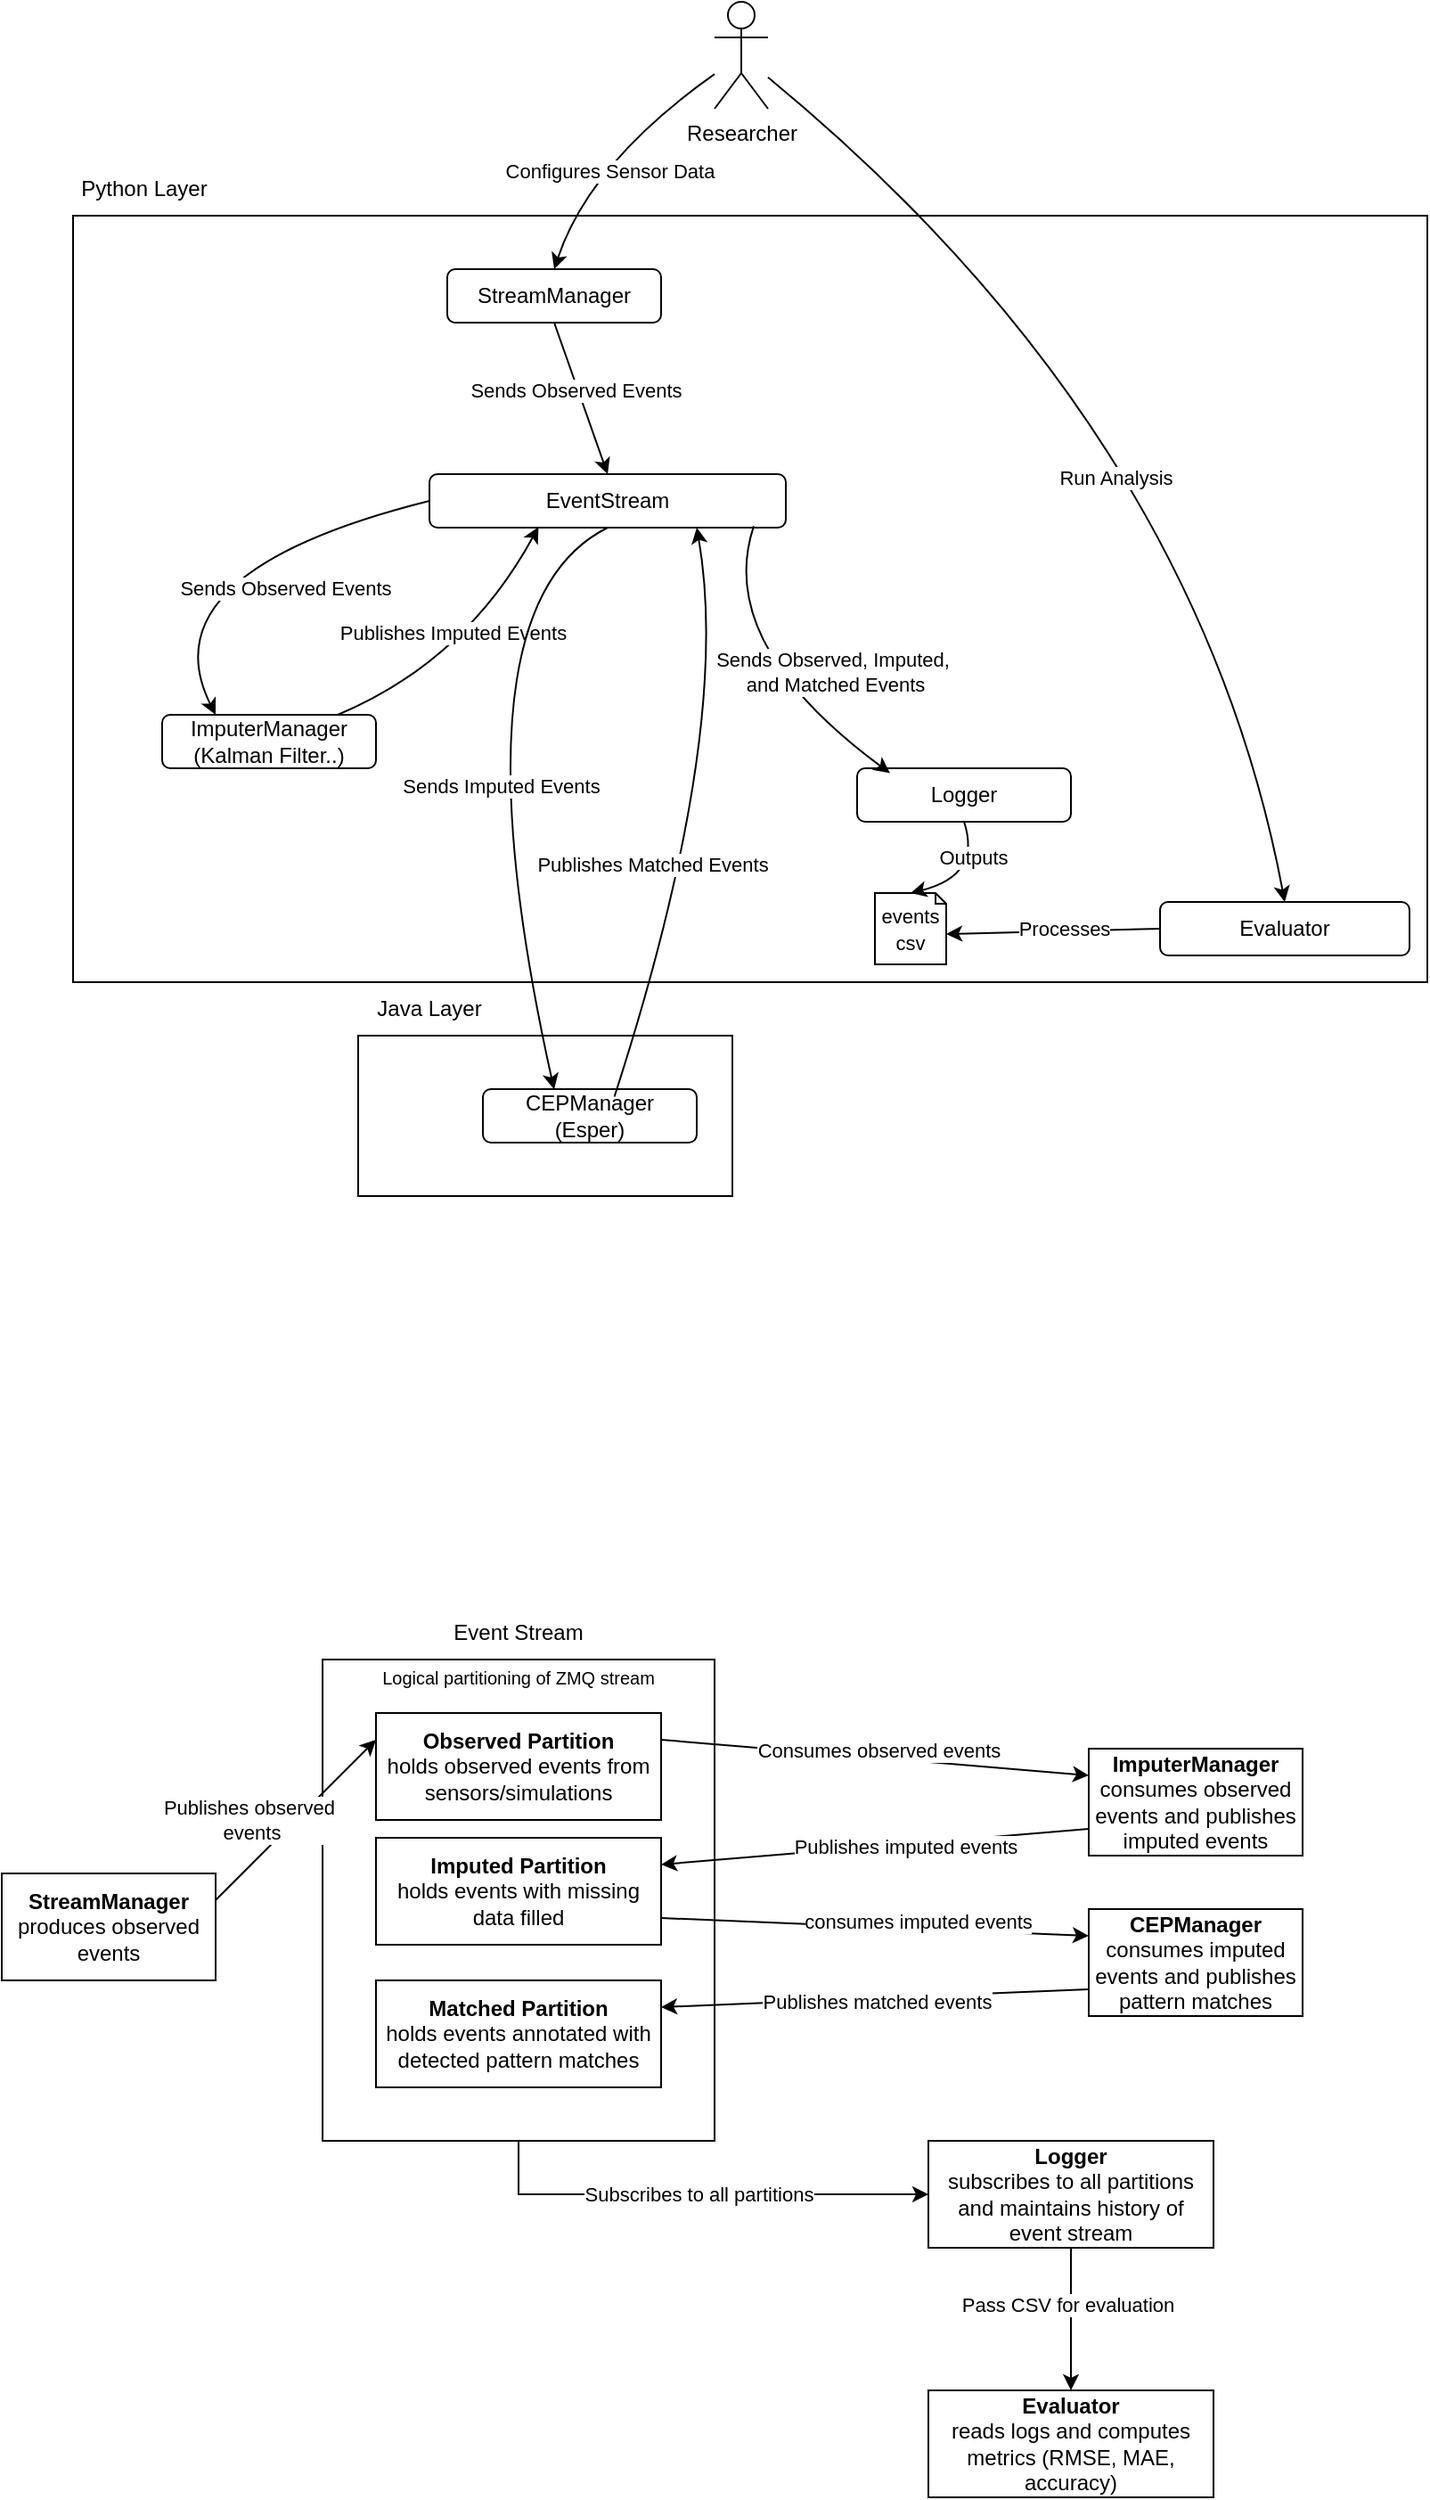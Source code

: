 <mxfile version="28.1.2">
  <diagram name="Page-1" id="nLHSv5qawO0i9cInuJ0M">
    <mxGraphModel dx="1724" dy="727" grid="1" gridSize="10" guides="1" tooltips="1" connect="1" arrows="1" fold="1" page="1" pageScale="1" pageWidth="1100" pageHeight="850" math="0" shadow="0">
      <root>
        <mxCell id="0" />
        <mxCell id="1" parent="0" />
        <mxCell id="IS17HLQf8USK1EShI2KF-44" value="" style="rounded=0;whiteSpace=wrap;html=1;fillColor=none;align=left;" parent="1" vertex="1">
          <mxGeometry x="-770" y="1010" width="220" height="270" as="geometry" />
        </mxCell>
        <mxCell id="IS17HLQf8USK1EShI2KF-1" value="Researcher" style="shape=umlActor;verticalLabelPosition=bottom;verticalAlign=top;html=1;outlineConnect=0;" parent="1" vertex="1">
          <mxGeometry x="-550" y="80" width="30" height="60" as="geometry" />
        </mxCell>
        <mxCell id="IS17HLQf8USK1EShI2KF-5" value="" style="rounded=0;whiteSpace=wrap;html=1;fillColor=none;strokeWidth=1;" parent="1" vertex="1">
          <mxGeometry x="-910" y="200" width="760" height="430" as="geometry" />
        </mxCell>
        <mxCell id="IS17HLQf8USK1EShI2KF-6" value="Python Layer" style="text;html=1;align=center;verticalAlign=middle;whiteSpace=wrap;rounded=0;" parent="1" vertex="1">
          <mxGeometry x="-910" y="170" width="80" height="30" as="geometry" />
        </mxCell>
        <mxCell id="IS17HLQf8USK1EShI2KF-7" value="" style="rounded=0;whiteSpace=wrap;html=1;fillColor=none;strokeWidth=1;" parent="1" vertex="1">
          <mxGeometry x="-750" y="660" width="210" height="90" as="geometry" />
        </mxCell>
        <mxCell id="IS17HLQf8USK1EShI2KF-8" value="Java Layer" style="text;html=1;align=center;verticalAlign=middle;whiteSpace=wrap;rounded=0;" parent="1" vertex="1">
          <mxGeometry x="-750" y="630" width="80" height="30" as="geometry" />
        </mxCell>
        <mxCell id="IS17HLQf8USK1EShI2KF-9" value="EventStream" style="rounded=1;whiteSpace=wrap;html=1;" parent="1" vertex="1">
          <mxGeometry x="-710" y="345" width="200" height="30" as="geometry" />
        </mxCell>
        <mxCell id="IS17HLQf8USK1EShI2KF-10" value="StreamManager" style="rounded=1;whiteSpace=wrap;html=1;" parent="1" vertex="1">
          <mxGeometry x="-700" y="230" width="120" height="30" as="geometry" />
        </mxCell>
        <mxCell id="IS17HLQf8USK1EShI2KF-11" value="ImputerManager (Kalman Filter..)" style="rounded=1;whiteSpace=wrap;html=1;" parent="1" vertex="1">
          <mxGeometry x="-860" y="480" width="120" height="30" as="geometry" />
        </mxCell>
        <mxCell id="IS17HLQf8USK1EShI2KF-12" value="" style="endArrow=classic;html=1;rounded=0;exitX=0;exitY=0.5;exitDx=0;exitDy=0;entryX=0.25;entryY=0;entryDx=0;entryDy=0;curved=1;" parent="1" source="IS17HLQf8USK1EShI2KF-9" target="IS17HLQf8USK1EShI2KF-11" edge="1">
          <mxGeometry width="50" height="50" relative="1" as="geometry">
            <mxPoint x="-781.76" y="375.0" as="sourcePoint" />
            <mxPoint x="-780.52" y="462.19" as="targetPoint" />
            <Array as="points">
              <mxPoint x="-870" y="400" />
            </Array>
          </mxGeometry>
        </mxCell>
        <mxCell id="IS17HLQf8USK1EShI2KF-19" value="Sends Observed Events" style="edgeLabel;html=1;align=center;verticalAlign=middle;resizable=0;points=[];" parent="IS17HLQf8USK1EShI2KF-12" vertex="1" connectable="0">
          <mxGeometry x="-0.218" relative="1" as="geometry">
            <mxPoint x="15" y="25" as="offset" />
          </mxGeometry>
        </mxCell>
        <mxCell id="IS17HLQf8USK1EShI2KF-13" value="" style="endArrow=classic;html=1;rounded=0;exitX=0.821;exitY=0;exitDx=0;exitDy=0;exitPerimeter=0;entryX=0.306;entryY=0.986;entryDx=0;entryDy=0;entryPerimeter=0;curved=1;" parent="1" source="IS17HLQf8USK1EShI2KF-11" target="IS17HLQf8USK1EShI2KF-9" edge="1">
          <mxGeometry width="50" height="50" relative="1" as="geometry">
            <mxPoint x="-680" y="440" as="sourcePoint" />
            <mxPoint x="-630" y="390" as="targetPoint" />
            <Array as="points">
              <mxPoint x="-690" y="450" />
            </Array>
          </mxGeometry>
        </mxCell>
        <mxCell id="IS17HLQf8USK1EShI2KF-20" value="Publishes Imputed Events" style="edgeLabel;html=1;align=center;verticalAlign=middle;resizable=0;points=[];" parent="IS17HLQf8USK1EShI2KF-13" vertex="1" connectable="0">
          <mxGeometry x="0.011" y="3" relative="1" as="geometry">
            <mxPoint x="-7" y="-10" as="offset" />
          </mxGeometry>
        </mxCell>
        <mxCell id="IS17HLQf8USK1EShI2KF-14" value="" style="endArrow=classic;html=1;rounded=0;exitX=0.5;exitY=1;exitDx=0;exitDy=0;entryX=0.5;entryY=0;entryDx=0;entryDy=0;" parent="1" source="IS17HLQf8USK1EShI2KF-10" target="IS17HLQf8USK1EShI2KF-9" edge="1">
          <mxGeometry width="50" height="50" relative="1" as="geometry">
            <mxPoint x="-680" y="440" as="sourcePoint" />
            <mxPoint x="-630" y="390" as="targetPoint" />
          </mxGeometry>
        </mxCell>
        <mxCell id="IS17HLQf8USK1EShI2KF-24" value="Sends Observed Events" style="edgeLabel;html=1;align=center;verticalAlign=middle;resizable=0;points=[];" parent="IS17HLQf8USK1EShI2KF-14" vertex="1" connectable="0">
          <mxGeometry x="-0.121" y="-1" relative="1" as="geometry">
            <mxPoint as="offset" />
          </mxGeometry>
        </mxCell>
        <mxCell id="IS17HLQf8USK1EShI2KF-17" value="CEPManager&lt;div&gt;(Esper)&lt;/div&gt;" style="rounded=1;whiteSpace=wrap;html=1;" parent="1" vertex="1">
          <mxGeometry x="-680" y="690" width="120" height="30" as="geometry" />
        </mxCell>
        <mxCell id="IS17HLQf8USK1EShI2KF-18" value="" style="endArrow=classic;html=1;rounded=0;entryX=0.333;entryY=0.007;entryDx=0;entryDy=0;curved=1;entryPerimeter=0;exitX=0.5;exitY=1;exitDx=0;exitDy=0;" parent="1" source="IS17HLQf8USK1EShI2KF-9" target="IS17HLQf8USK1EShI2KF-17" edge="1">
          <mxGeometry width="50" height="50" relative="1" as="geometry">
            <mxPoint x="-610" y="380" as="sourcePoint" />
            <mxPoint x="-490" y="390" as="targetPoint" />
            <Array as="points">
              <mxPoint x="-700" y="420" />
            </Array>
          </mxGeometry>
        </mxCell>
        <mxCell id="IS17HLQf8USK1EShI2KF-21" value="Sends Imputed Events" style="edgeLabel;html=1;align=center;verticalAlign=middle;resizable=0;points=[];" parent="IS17HLQf8USK1EShI2KF-18" vertex="1" connectable="0">
          <mxGeometry x="0.186" y="-20" relative="1" as="geometry">
            <mxPoint x="23" y="-25" as="offset" />
          </mxGeometry>
        </mxCell>
        <mxCell id="IS17HLQf8USK1EShI2KF-22" value="" style="endArrow=classic;html=1;rounded=0;entryX=0.5;entryY=0;entryDx=0;entryDy=0;curved=1;" parent="1" source="IS17HLQf8USK1EShI2KF-1" target="IS17HLQf8USK1EShI2KF-10" edge="1">
          <mxGeometry width="50" height="50" relative="1" as="geometry">
            <mxPoint x="-630" y="340" as="sourcePoint" />
            <mxPoint x="-580" y="290" as="targetPoint" />
            <Array as="points">
              <mxPoint x="-620" y="170" />
            </Array>
          </mxGeometry>
        </mxCell>
        <mxCell id="IS17HLQf8USK1EShI2KF-23" value="Configures Sensor Data" style="edgeLabel;html=1;align=center;verticalAlign=middle;resizable=0;points=[];" parent="IS17HLQf8USK1EShI2KF-22" vertex="1" connectable="0">
          <mxGeometry x="0.067" y="10" relative="1" as="geometry">
            <mxPoint as="offset" />
          </mxGeometry>
        </mxCell>
        <mxCell id="IS17HLQf8USK1EShI2KF-25" value="" style="endArrow=classic;html=1;rounded=0;exitX=0.615;exitY=0.141;exitDx=0;exitDy=0;exitPerimeter=0;entryX=0.75;entryY=1;entryDx=0;entryDy=0;curved=1;" parent="1" source="IS17HLQf8USK1EShI2KF-17" target="IS17HLQf8USK1EShI2KF-9" edge="1">
          <mxGeometry width="50" height="50" relative="1" as="geometry">
            <mxPoint x="-620" y="550" as="sourcePoint" />
            <mxPoint x="-570" y="500" as="targetPoint" />
            <Array as="points">
              <mxPoint x="-540" y="490" />
            </Array>
          </mxGeometry>
        </mxCell>
        <mxCell id="IS17HLQf8USK1EShI2KF-26" value="Publishes Matched Events" style="edgeLabel;html=1;align=center;verticalAlign=middle;resizable=0;points=[];" parent="IS17HLQf8USK1EShI2KF-25" vertex="1" connectable="0">
          <mxGeometry x="-0.1" y="26" relative="1" as="geometry">
            <mxPoint y="19" as="offset" />
          </mxGeometry>
        </mxCell>
        <mxCell id="IS17HLQf8USK1EShI2KF-27" value="Logger" style="rounded=1;whiteSpace=wrap;html=1;" parent="1" vertex="1">
          <mxGeometry x="-470" y="510" width="120" height="30" as="geometry" />
        </mxCell>
        <mxCell id="IS17HLQf8USK1EShI2KF-28" value="" style="endArrow=classic;html=1;rounded=0;exitX=0.91;exitY=0.974;exitDx=0;exitDy=0;exitPerimeter=0;entryX=0.154;entryY=0.09;entryDx=0;entryDy=0;entryPerimeter=0;curved=1;" parent="1" source="IS17HLQf8USK1EShI2KF-9" target="IS17HLQf8USK1EShI2KF-27" edge="1">
          <mxGeometry width="50" height="50" relative="1" as="geometry">
            <mxPoint x="-570" y="480" as="sourcePoint" />
            <mxPoint x="-520" y="430" as="targetPoint" />
            <Array as="points">
              <mxPoint x="-550" y="440" />
            </Array>
          </mxGeometry>
        </mxCell>
        <mxCell id="IS17HLQf8USK1EShI2KF-29" value="Sends Observed, Imputed&lt;span style=&quot;background-color: light-dark(#ffffff, var(--ge-dark-color, #121212)); color: light-dark(rgb(0, 0, 0), rgb(255, 255, 255));&quot;&gt;,&lt;/span&gt;&lt;div&gt;&lt;span style=&quot;background-color: light-dark(#ffffff, var(--ge-dark-color, #121212)); color: light-dark(rgb(0, 0, 0), rgb(255, 255, 255));&quot;&gt;&amp;nbsp;and Matched Events&lt;/span&gt;&lt;/div&gt;" style="edgeLabel;html=1;align=center;verticalAlign=middle;resizable=0;points=[];" parent="IS17HLQf8USK1EShI2KF-28" vertex="1" connectable="0">
          <mxGeometry x="0.227" y="16" relative="1" as="geometry">
            <mxPoint x="18" as="offset" />
          </mxGeometry>
        </mxCell>
        <mxCell id="IS17HLQf8USK1EShI2KF-30" value="&lt;font style=&quot;font-size: 11px;&quot;&gt;events csv&lt;/font&gt;" style="shape=note;whiteSpace=wrap;html=1;backgroundOutline=1;darkOpacity=0.05;size=6;" parent="1" vertex="1">
          <mxGeometry x="-460" y="580" width="40" height="40" as="geometry" />
        </mxCell>
        <mxCell id="IS17HLQf8USK1EShI2KF-31" value="Evaluator" style="rounded=1;whiteSpace=wrap;html=1;" parent="1" vertex="1">
          <mxGeometry x="-300" y="585" width="140" height="30" as="geometry" />
        </mxCell>
        <mxCell id="IS17HLQf8USK1EShI2KF-32" value="" style="endArrow=classic;html=1;rounded=0;exitX=0.5;exitY=1;exitDx=0;exitDy=0;entryX=0.5;entryY=0;entryDx=0;entryDy=0;entryPerimeter=0;curved=1;" parent="1" source="IS17HLQf8USK1EShI2KF-27" target="IS17HLQf8USK1EShI2KF-30" edge="1">
          <mxGeometry width="50" height="50" relative="1" as="geometry">
            <mxPoint x="-480" y="580" as="sourcePoint" />
            <mxPoint x="-430" y="530" as="targetPoint" />
            <Array as="points">
              <mxPoint x="-400" y="570" />
            </Array>
          </mxGeometry>
        </mxCell>
        <mxCell id="IS17HLQf8USK1EShI2KF-34" value="Outputs" style="edgeLabel;html=1;align=center;verticalAlign=middle;resizable=0;points=[];" parent="IS17HLQf8USK1EShI2KF-32" vertex="1" connectable="0">
          <mxGeometry x="-0.457" y="-2" relative="1" as="geometry">
            <mxPoint as="offset" />
          </mxGeometry>
        </mxCell>
        <mxCell id="IS17HLQf8USK1EShI2KF-33" value="" style="endArrow=classic;html=1;rounded=0;exitX=0;exitY=0.5;exitDx=0;exitDy=0;entryX=0;entryY=0;entryDx=40;entryDy=23;entryPerimeter=0;" parent="1" source="IS17HLQf8USK1EShI2KF-31" target="IS17HLQf8USK1EShI2KF-30" edge="1">
          <mxGeometry width="50" height="50" relative="1" as="geometry">
            <mxPoint x="-480" y="580" as="sourcePoint" />
            <mxPoint x="-430" y="530" as="targetPoint" />
          </mxGeometry>
        </mxCell>
        <mxCell id="IS17HLQf8USK1EShI2KF-35" value="Processes" style="edgeLabel;html=1;align=center;verticalAlign=middle;resizable=0;points=[];" parent="IS17HLQf8USK1EShI2KF-33" vertex="1" connectable="0">
          <mxGeometry x="-0.09" y="-2" relative="1" as="geometry">
            <mxPoint as="offset" />
          </mxGeometry>
        </mxCell>
        <mxCell id="IS17HLQf8USK1EShI2KF-36" value="" style="endArrow=classic;html=1;rounded=0;entryX=0.5;entryY=0;entryDx=0;entryDy=0;curved=1;" parent="1" source="IS17HLQf8USK1EShI2KF-1" target="IS17HLQf8USK1EShI2KF-31" edge="1">
          <mxGeometry width="50" height="50" relative="1" as="geometry">
            <mxPoint x="-340" y="370" as="sourcePoint" />
            <mxPoint x="-290" y="320" as="targetPoint" />
            <Array as="points">
              <mxPoint x="-280" y="320" />
            </Array>
          </mxGeometry>
        </mxCell>
        <mxCell id="IS17HLQf8USK1EShI2KF-37" value="Run Analysis" style="edgeLabel;html=1;align=center;verticalAlign=middle;resizable=0;points=[];" parent="IS17HLQf8USK1EShI2KF-36" vertex="1" connectable="0">
          <mxGeometry x="0.009" y="-49" relative="1" as="geometry">
            <mxPoint as="offset" />
          </mxGeometry>
        </mxCell>
        <mxCell id="IS17HLQf8USK1EShI2KF-40" value="&lt;b&gt;StreamManager&lt;/b&gt;&lt;div&gt;&lt;div&gt;produces observed events&lt;/div&gt;&lt;/div&gt;" style="rounded=0;whiteSpace=wrap;html=1;" parent="1" vertex="1">
          <mxGeometry x="-950" y="1130" width="120" height="60" as="geometry" />
        </mxCell>
        <mxCell id="IS17HLQf8USK1EShI2KF-41" value="&lt;b&gt;Observed Partition&lt;/b&gt;&lt;div&gt;holds observed events from sensors/simulations&lt;/div&gt;" style="rounded=0;whiteSpace=wrap;html=1;" parent="1" vertex="1">
          <mxGeometry x="-740" y="1040" width="160" height="60" as="geometry" />
        </mxCell>
        <mxCell id="IS17HLQf8USK1EShI2KF-42" value="&lt;b&gt;Imputed Partition&lt;/b&gt;&lt;div&gt;holds events with missing data filled&lt;/div&gt;" style="rounded=0;whiteSpace=wrap;html=1;" parent="1" vertex="1">
          <mxGeometry x="-740" y="1110" width="160" height="60" as="geometry" />
        </mxCell>
        <mxCell id="IS17HLQf8USK1EShI2KF-43" value="&lt;b&gt;Matched Partition&lt;/b&gt;&lt;div&gt;holds events annotated with detected pattern matches&lt;/div&gt;" style="rounded=0;whiteSpace=wrap;html=1;" parent="1" vertex="1">
          <mxGeometry x="-740" y="1190" width="160" height="60" as="geometry" />
        </mxCell>
        <mxCell id="IS17HLQf8USK1EShI2KF-45" value="Event Stream" style="text;html=1;align=center;verticalAlign=middle;whiteSpace=wrap;rounded=0;" parent="1" vertex="1">
          <mxGeometry x="-710" y="980" width="100" height="30" as="geometry" />
        </mxCell>
        <mxCell id="IS17HLQf8USK1EShI2KF-46" value="&lt;b&gt;ImputerManager&lt;/b&gt;&lt;div&gt;consumes observed events and publishes imputed events&lt;/div&gt;" style="rounded=0;whiteSpace=wrap;html=1;" parent="1" vertex="1">
          <mxGeometry x="-340" y="1060" width="120" height="60" as="geometry" />
        </mxCell>
        <mxCell id="IS17HLQf8USK1EShI2KF-47" value="&lt;b&gt;CEPManager&lt;/b&gt;&lt;div&gt;consumes imputed events and publishes pattern matches&lt;/div&gt;" style="rounded=0;whiteSpace=wrap;html=1;" parent="1" vertex="1">
          <mxGeometry x="-340" y="1150" width="120" height="60" as="geometry" />
        </mxCell>
        <mxCell id="IS17HLQf8USK1EShI2KF-48" value="&lt;b&gt;Logger&lt;/b&gt;&lt;div&gt;subscribes to all partitions and maintains history of event stream&lt;/div&gt;" style="rounded=0;whiteSpace=wrap;html=1;" parent="1" vertex="1">
          <mxGeometry x="-430" y="1280" width="160" height="60" as="geometry" />
        </mxCell>
        <mxCell id="IS17HLQf8USK1EShI2KF-49" value="&lt;b&gt;Evaluator&lt;/b&gt;&lt;div&gt;reads logs and computes metrics (RMSE, MAE, accuracy)&lt;/div&gt;" style="rounded=0;whiteSpace=wrap;html=1;" parent="1" vertex="1">
          <mxGeometry x="-430" y="1420" width="160" height="60" as="geometry" />
        </mxCell>
        <mxCell id="IS17HLQf8USK1EShI2KF-50" value="&lt;font style=&quot;font-size: 10px;&quot;&gt;Logical partitioning of ZMQ stream&lt;/font&gt;" style="text;html=1;align=center;verticalAlign=middle;whiteSpace=wrap;rounded=0;" parent="1" vertex="1">
          <mxGeometry x="-760" y="1010" width="200" height="20" as="geometry" />
        </mxCell>
        <mxCell id="IS17HLQf8USK1EShI2KF-51" value="" style="endArrow=classic;html=1;rounded=0;exitX=0.5;exitY=1;exitDx=0;exitDy=0;entryX=0;entryY=0.5;entryDx=0;entryDy=0;" parent="1" source="IS17HLQf8USK1EShI2KF-44" target="IS17HLQf8USK1EShI2KF-48" edge="1">
          <mxGeometry width="50" height="50" relative="1" as="geometry">
            <mxPoint x="-650" y="1180" as="sourcePoint" />
            <mxPoint x="-600" y="1130" as="targetPoint" />
            <Array as="points">
              <mxPoint x="-660" y="1310" />
            </Array>
          </mxGeometry>
        </mxCell>
        <mxCell id="IS17HLQf8USK1EShI2KF-52" value="Subscribes to all partitions" style="edgeLabel;html=1;align=center;verticalAlign=middle;resizable=0;points=[];" parent="IS17HLQf8USK1EShI2KF-51" vertex="1" connectable="0">
          <mxGeometry x="-0.128" y="4" relative="1" as="geometry">
            <mxPoint x="17" y="4" as="offset" />
          </mxGeometry>
        </mxCell>
        <mxCell id="IS17HLQf8USK1EShI2KF-53" value="" style="endArrow=classic;html=1;rounded=0;exitX=0.5;exitY=1;exitDx=0;exitDy=0;entryX=0.5;entryY=0;entryDx=0;entryDy=0;" parent="1" source="IS17HLQf8USK1EShI2KF-48" target="IS17HLQf8USK1EShI2KF-49" edge="1">
          <mxGeometry width="50" height="50" relative="1" as="geometry">
            <mxPoint x="-570" y="1350" as="sourcePoint" />
            <mxPoint x="-520" y="1300" as="targetPoint" />
          </mxGeometry>
        </mxCell>
        <mxCell id="IS17HLQf8USK1EShI2KF-54" value="Pass CSV for evaluation" style="edgeLabel;html=1;align=center;verticalAlign=middle;resizable=0;points=[];" parent="IS17HLQf8USK1EShI2KF-53" vertex="1" connectable="0">
          <mxGeometry x="-0.194" y="-2" relative="1" as="geometry">
            <mxPoint as="offset" />
          </mxGeometry>
        </mxCell>
        <mxCell id="IS17HLQf8USK1EShI2KF-55" value="" style="endArrow=classic;html=1;rounded=0;exitX=1;exitY=0.25;exitDx=0;exitDy=0;entryX=0;entryY=0.25;entryDx=0;entryDy=0;" parent="1" source="IS17HLQf8USK1EShI2KF-41" target="IS17HLQf8USK1EShI2KF-46" edge="1">
          <mxGeometry width="50" height="50" relative="1" as="geometry">
            <mxPoint x="-570" y="1180" as="sourcePoint" />
            <mxPoint x="-520" y="1130" as="targetPoint" />
          </mxGeometry>
        </mxCell>
        <mxCell id="IS17HLQf8USK1EShI2KF-56" value="Consumes observed events" style="edgeLabel;html=1;align=center;verticalAlign=middle;resizable=0;points=[];" parent="IS17HLQf8USK1EShI2KF-55" vertex="1" connectable="0">
          <mxGeometry x="0.05" y="-4" relative="1" as="geometry">
            <mxPoint x="-4" y="-9" as="offset" />
          </mxGeometry>
        </mxCell>
        <mxCell id="IS17HLQf8USK1EShI2KF-57" value="" style="endArrow=classic;html=1;rounded=0;exitX=0;exitY=0.75;exitDx=0;exitDy=0;entryX=1;entryY=0.25;entryDx=0;entryDy=0;" parent="1" source="IS17HLQf8USK1EShI2KF-46" target="IS17HLQf8USK1EShI2KF-42" edge="1">
          <mxGeometry width="50" height="50" relative="1" as="geometry">
            <mxPoint x="-570" y="1180" as="sourcePoint" />
            <mxPoint x="-520" y="1130" as="targetPoint" />
          </mxGeometry>
        </mxCell>
        <mxCell id="IS17HLQf8USK1EShI2KF-58" value="Publishes imputed events" style="edgeLabel;html=1;align=center;verticalAlign=middle;resizable=0;points=[];" parent="IS17HLQf8USK1EShI2KF-57" vertex="1" connectable="0">
          <mxGeometry x="-0.135" y="1" relative="1" as="geometry">
            <mxPoint as="offset" />
          </mxGeometry>
        </mxCell>
        <mxCell id="IS17HLQf8USK1EShI2KF-59" value="" style="endArrow=classic;html=1;rounded=0;exitX=1;exitY=0.75;exitDx=0;exitDy=0;entryX=0;entryY=0.25;entryDx=0;entryDy=0;" parent="1" source="IS17HLQf8USK1EShI2KF-42" target="IS17HLQf8USK1EShI2KF-47" edge="1">
          <mxGeometry width="50" height="50" relative="1" as="geometry">
            <mxPoint x="-570" y="1180" as="sourcePoint" />
            <mxPoint x="-520" y="1130" as="targetPoint" />
          </mxGeometry>
        </mxCell>
        <mxCell id="IS17HLQf8USK1EShI2KF-60" value="consumes imputed events" style="edgeLabel;html=1;align=center;verticalAlign=middle;resizable=0;points=[];" parent="IS17HLQf8USK1EShI2KF-59" vertex="1" connectable="0">
          <mxGeometry x="0.199" y="4" relative="1" as="geometry">
            <mxPoint as="offset" />
          </mxGeometry>
        </mxCell>
        <mxCell id="IS17HLQf8USK1EShI2KF-61" value="" style="endArrow=classic;html=1;rounded=0;exitX=0;exitY=0.75;exitDx=0;exitDy=0;entryX=1;entryY=0.25;entryDx=0;entryDy=0;" parent="1" source="IS17HLQf8USK1EShI2KF-47" target="IS17HLQf8USK1EShI2KF-43" edge="1">
          <mxGeometry width="50" height="50" relative="1" as="geometry">
            <mxPoint x="-570" y="1180" as="sourcePoint" />
            <mxPoint x="-520" y="1130" as="targetPoint" />
          </mxGeometry>
        </mxCell>
        <mxCell id="IS17HLQf8USK1EShI2KF-62" value="Publishes matched events" style="edgeLabel;html=1;align=center;verticalAlign=middle;resizable=0;points=[];" parent="IS17HLQf8USK1EShI2KF-61" vertex="1" connectable="0">
          <mxGeometry x="-0.004" y="2" relative="1" as="geometry">
            <mxPoint as="offset" />
          </mxGeometry>
        </mxCell>
        <mxCell id="IS17HLQf8USK1EShI2KF-63" value="" style="endArrow=classic;html=1;rounded=0;exitX=1;exitY=0.25;exitDx=0;exitDy=0;entryX=0;entryY=0.25;entryDx=0;entryDy=0;" parent="1" source="IS17HLQf8USK1EShI2KF-40" target="IS17HLQf8USK1EShI2KF-41" edge="1">
          <mxGeometry width="50" height="50" relative="1" as="geometry">
            <mxPoint x="-680" y="1180" as="sourcePoint" />
            <mxPoint x="-630" y="1130" as="targetPoint" />
          </mxGeometry>
        </mxCell>
        <mxCell id="IS17HLQf8USK1EShI2KF-64" value="Publishes observed&amp;nbsp;&lt;div&gt;events&lt;/div&gt;" style="edgeLabel;html=1;align=center;verticalAlign=middle;resizable=0;points=[];" parent="IS17HLQf8USK1EShI2KF-63" vertex="1" connectable="0">
          <mxGeometry x="0.18" relative="1" as="geometry">
            <mxPoint x="-33" y="8" as="offset" />
          </mxGeometry>
        </mxCell>
      </root>
    </mxGraphModel>
  </diagram>
</mxfile>
